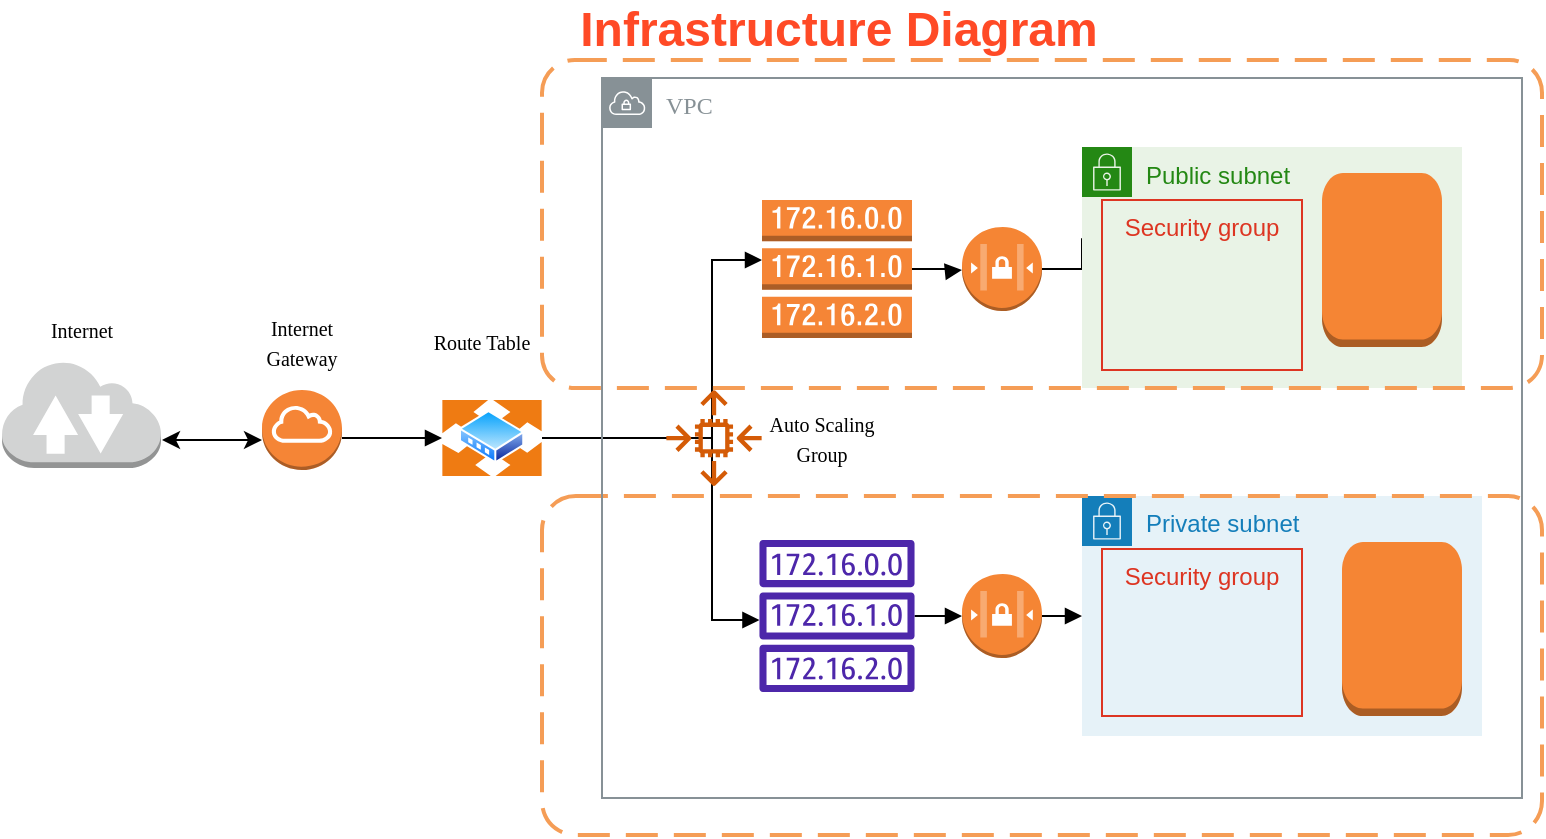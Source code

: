 <mxfile version="18.1.3" type="github">
  <diagram id="OaxhIE-Q87gZ6cyR5LAC" name="Page-1">
    <mxGraphModel dx="331" dy="177" grid="1" gridSize="10" guides="1" tooltips="1" connect="1" arrows="1" fold="1" page="1" pageScale="1" pageWidth="850" pageHeight="1100" math="0" shadow="0">
      <root>
        <mxCell id="0" />
        <mxCell id="1" parent="0" />
        <mxCell id="pzSt6tAUdHUx4kiziMoA-40" value="" style="outlineConnect=0;dashed=0;verticalLabelPosition=bottom;verticalAlign=top;align=center;html=1;shape=mxgraph.aws3.internet_2;fillColor=#D2D3D3;gradientColor=none;" parent="1" vertex="1">
          <mxGeometry x="20" y="220" width="79.5" height="54" as="geometry" />
        </mxCell>
        <mxCell id="pzSt6tAUdHUx4kiziMoA-69" value="" style="edgeStyle=orthogonalEdgeStyle;rounded=0;orthogonalLoop=1;jettySize=auto;html=1;endArrow=block;endFill=1;" parent="1" source="pzSt6tAUdHUx4kiziMoA-46" target="pzSt6tAUdHUx4kiziMoA-47" edge="1">
          <mxGeometry relative="1" as="geometry">
            <Array as="points">
              <mxPoint x="200" y="259" />
              <mxPoint x="200" y="259" />
            </Array>
            <mxPoint x="200" y="258" as="sourcePoint" />
          </mxGeometry>
        </mxCell>
        <mxCell id="pzSt6tAUdHUx4kiziMoA-46" value="" style="outlineConnect=0;dashed=0;verticalLabelPosition=bottom;verticalAlign=top;align=center;html=1;shape=mxgraph.aws3.internet_gateway;fillColor=#F58536;gradientColor=none;" parent="1" vertex="1">
          <mxGeometry x="150" y="235" width="40" height="40" as="geometry" />
        </mxCell>
        <mxCell id="pzSt6tAUdHUx4kiziMoA-70" value="" style="edgeStyle=orthogonalEdgeStyle;rounded=0;orthogonalLoop=1;jettySize=auto;html=1;endArrow=block;endFill=1;" parent="1" source="pzSt6tAUdHUx4kiziMoA-47" target="pzSt6tAUdHUx4kiziMoA-48" edge="1">
          <mxGeometry relative="1" as="geometry">
            <Array as="points">
              <mxPoint x="375" y="170" />
            </Array>
          </mxGeometry>
        </mxCell>
        <mxCell id="pzSt6tAUdHUx4kiziMoA-71" value="" style="edgeStyle=orthogonalEdgeStyle;rounded=0;orthogonalLoop=1;jettySize=auto;html=1;endArrow=block;endFill=1;" parent="1" source="pzSt6tAUdHUx4kiziMoA-47" target="pzSt6tAUdHUx4kiziMoA-49" edge="1">
          <mxGeometry relative="1" as="geometry">
            <Array as="points">
              <mxPoint x="375" y="350" />
            </Array>
          </mxGeometry>
        </mxCell>
        <mxCell id="pzSt6tAUdHUx4kiziMoA-47" value="" style="aspect=fixed;perimeter=ellipsePerimeter;html=1;align=center;shadow=0;dashed=0;spacingTop=3;image;image=img/lib/active_directory/router.svg;" parent="1" vertex="1">
          <mxGeometry x="240" y="240" width="50" height="38" as="geometry" />
        </mxCell>
        <mxCell id="pzSt6tAUdHUx4kiziMoA-74" value="" style="edgeStyle=orthogonalEdgeStyle;rounded=0;orthogonalLoop=1;jettySize=auto;html=1;endArrow=block;endFill=1;" parent="1" source="pzSt6tAUdHUx4kiziMoA-48" edge="1">
          <mxGeometry relative="1" as="geometry">
            <mxPoint x="500" y="175" as="targetPoint" />
          </mxGeometry>
        </mxCell>
        <mxCell id="pzSt6tAUdHUx4kiziMoA-48" value="" style="outlineConnect=0;dashed=0;verticalLabelPosition=bottom;verticalAlign=top;align=center;html=1;shape=mxgraph.aws3.route_table;fillColor=#F58536;gradientColor=none;" parent="1" vertex="1">
          <mxGeometry x="400" y="140" width="75" height="69" as="geometry" />
        </mxCell>
        <mxCell id="pzSt6tAUdHUx4kiziMoA-76" value="" style="edgeStyle=orthogonalEdgeStyle;rounded=0;orthogonalLoop=1;jettySize=auto;html=1;endArrow=block;endFill=1;entryX=0;entryY=0.5;entryDx=0;entryDy=0;entryPerimeter=0;" parent="1" source="pzSt6tAUdHUx4kiziMoA-49" target="pzSt6tAUdHUx4kiziMoA-51" edge="1">
          <mxGeometry relative="1" as="geometry" />
        </mxCell>
        <mxCell id="pzSt6tAUdHUx4kiziMoA-49" value="" style="sketch=0;outlineConnect=0;fontColor=#232F3E;gradientColor=none;fillColor=#4D27AA;strokeColor=none;dashed=0;verticalLabelPosition=bottom;verticalAlign=top;align=center;html=1;fontSize=12;fontStyle=0;aspect=fixed;pointerEvents=1;shape=mxgraph.aws4.route_table;" parent="1" vertex="1">
          <mxGeometry x="398.5" y="310" width="78" height="76" as="geometry" />
        </mxCell>
        <mxCell id="pzSt6tAUdHUx4kiziMoA-79" value="" style="edgeStyle=orthogonalEdgeStyle;rounded=0;orthogonalLoop=1;jettySize=auto;html=1;endArrow=block;endFill=1;entryX=-0.003;entryY=0.231;entryDx=0;entryDy=0;entryPerimeter=0;" parent="1" source="pzSt6tAUdHUx4kiziMoA-50" target="pzSt6tAUdHUx4kiziMoA-54" edge="1">
          <mxGeometry relative="1" as="geometry" />
        </mxCell>
        <mxCell id="pzSt6tAUdHUx4kiziMoA-50" value="" style="outlineConnect=0;dashed=0;verticalLabelPosition=bottom;verticalAlign=top;align=center;html=1;shape=mxgraph.aws3.network_access_controllist;fillColor=#F58534;gradientColor=none;" parent="1" vertex="1">
          <mxGeometry x="500" y="153.5" width="40" height="42" as="geometry" />
        </mxCell>
        <mxCell id="pzSt6tAUdHUx4kiziMoA-80" value="" style="edgeStyle=orthogonalEdgeStyle;rounded=0;orthogonalLoop=1;jettySize=auto;html=1;endArrow=block;endFill=1;" parent="1" source="pzSt6tAUdHUx4kiziMoA-51" edge="1">
          <mxGeometry relative="1" as="geometry">
            <mxPoint x="560" y="348" as="targetPoint" />
            <Array as="points">
              <mxPoint x="560" y="348" />
              <mxPoint x="560" y="348" />
            </Array>
          </mxGeometry>
        </mxCell>
        <mxCell id="pzSt6tAUdHUx4kiziMoA-51" value="" style="outlineConnect=0;dashed=0;verticalLabelPosition=bottom;verticalAlign=top;align=center;html=1;shape=mxgraph.aws3.network_access_controllist;fillColor=#F58534;gradientColor=none;" parent="1" vertex="1">
          <mxGeometry x="500" y="327" width="40" height="42" as="geometry" />
        </mxCell>
        <mxCell id="pzSt6tAUdHUx4kiziMoA-52" value="Public subnet" style="points=[[0,0],[0.25,0],[0.5,0],[0.75,0],[1,0],[1,0.25],[1,0.5],[1,0.75],[1,1],[0.75,1],[0.5,1],[0.25,1],[0,1],[0,0.75],[0,0.5],[0,0.25]];outlineConnect=0;gradientColor=none;html=1;whiteSpace=wrap;fontSize=12;fontStyle=0;container=1;pointerEvents=0;collapsible=0;recursiveResize=0;shape=mxgraph.aws4.group;grIcon=mxgraph.aws4.group_security_group;grStroke=0;strokeColor=#248814;fillColor=#E9F3E6;verticalAlign=top;align=left;spacingLeft=30;fontColor=#248814;dashed=0;" parent="1" vertex="1">
          <mxGeometry x="560" y="113.5" width="190" height="120.5" as="geometry" />
        </mxCell>
        <mxCell id="pzSt6tAUdHUx4kiziMoA-56" value="" style="outlineConnect=0;dashed=0;verticalLabelPosition=bottom;verticalAlign=top;align=center;html=1;shape=mxgraph.aws3.instance;fillColor=#F58534;gradientColor=none;" parent="pzSt6tAUdHUx4kiziMoA-52" vertex="1">
          <mxGeometry x="120" y="13" width="60" height="87" as="geometry" />
        </mxCell>
        <mxCell id="pzSt6tAUdHUx4kiziMoA-54" value="Security group" style="fillColor=none;strokeColor=#DD3522;verticalAlign=top;fontStyle=0;fontColor=#DD3522;" parent="pzSt6tAUdHUx4kiziMoA-52" vertex="1">
          <mxGeometry x="10" y="26.5" width="100" height="85" as="geometry" />
        </mxCell>
        <mxCell id="pzSt6tAUdHUx4kiziMoA-53" value="Private subnet" style="points=[[0,0],[0.25,0],[0.5,0],[0.75,0],[1,0],[1,0.25],[1,0.5],[1,0.75],[1,1],[0.75,1],[0.5,1],[0.25,1],[0,1],[0,0.75],[0,0.5],[0,0.25]];outlineConnect=0;gradientColor=none;html=1;whiteSpace=wrap;fontSize=12;fontStyle=0;container=1;pointerEvents=0;collapsible=0;recursiveResize=0;shape=mxgraph.aws4.group;grIcon=mxgraph.aws4.group_security_group;grStroke=0;strokeColor=#147EBA;fillColor=#E6F2F8;verticalAlign=top;align=left;spacingLeft=30;fontColor=#147EBA;dashed=0;" parent="1" vertex="1">
          <mxGeometry x="560" y="288" width="200" height="120" as="geometry" />
        </mxCell>
        <mxCell id="pzSt6tAUdHUx4kiziMoA-55" value="Security group" style="fillColor=none;strokeColor=#DD3522;verticalAlign=top;fontStyle=0;fontColor=#DD3522;" parent="pzSt6tAUdHUx4kiziMoA-53" vertex="1">
          <mxGeometry x="10" y="26.5" width="100" height="83.5" as="geometry" />
        </mxCell>
        <mxCell id="pzSt6tAUdHUx4kiziMoA-59" value="" style="outlineConnect=0;dashed=0;verticalLabelPosition=bottom;verticalAlign=top;align=center;html=1;shape=mxgraph.aws3.instance;fillColor=#F58534;gradientColor=none;" parent="pzSt6tAUdHUx4kiziMoA-53" vertex="1">
          <mxGeometry x="130" y="23" width="60" height="87" as="geometry" />
        </mxCell>
        <mxCell id="pzSt6tAUdHUx4kiziMoA-63" value="" style="endArrow=classic;startArrow=classic;html=1;rounded=0;" parent="1" edge="1">
          <mxGeometry width="50" height="50" relative="1" as="geometry">
            <mxPoint x="100" y="260" as="sourcePoint" />
            <mxPoint x="150" y="260" as="targetPoint" />
            <Array as="points" />
          </mxGeometry>
        </mxCell>
        <object label="" id="pzSt6tAUdHUx4kiziMoA-82">
          <mxCell style="rounded=1;arcSize=10;dashed=1;strokeColor=#F59D56;fillColor=none;gradientColor=none;dashPattern=8 4;strokeWidth=2;" parent="1" vertex="1">
            <mxGeometry x="290" y="288" width="500" height="169.5" as="geometry" />
          </mxCell>
        </object>
        <mxCell id="UaW0zsgc5Sa8PaZ4bMCv-1" value="" style="sketch=0;outlineConnect=0;fontColor=#232F3E;gradientColor=none;fillColor=#D45B07;strokeColor=none;dashed=0;verticalLabelPosition=bottom;verticalAlign=top;align=center;html=1;fontSize=12;fontStyle=0;aspect=fixed;pointerEvents=1;shape=mxgraph.aws4.auto_scaling2;" vertex="1" parent="1">
          <mxGeometry x="352" y="235" width="48" height="48" as="geometry" />
        </mxCell>
        <mxCell id="pzSt6tAUdHUx4kiziMoA-83" value="" style="rounded=1;arcSize=10;dashed=1;strokeColor=#F59D56;fillColor=none;gradientColor=none;dashPattern=8 4;strokeWidth=2;" parent="1" vertex="1">
          <mxGeometry x="290" y="70" width="500" height="164" as="geometry" />
        </mxCell>
        <mxCell id="UaW0zsgc5Sa8PaZ4bMCv-2" value="&lt;font color=&quot;#ff4a26&quot;&gt;Infrastructure Diagram&lt;/font&gt;" style="text;strokeColor=none;fillColor=none;html=1;fontSize=24;fontStyle=1;verticalAlign=middle;align=center;" vertex="1" parent="1">
          <mxGeometry x="296.75" y="40" width="281.5" height="30" as="geometry" />
        </mxCell>
        <mxCell id="UaW0zsgc5Sa8PaZ4bMCv-3" value="&lt;font color=&quot;#000000&quot; style=&quot;font-size: 10px;&quot; face=&quot;Verdana&quot;&gt;Internet&lt;/font&gt;" style="text;html=1;strokeColor=none;fillColor=none;align=center;verticalAlign=middle;whiteSpace=wrap;rounded=0;fontColor=#FF4A26;" vertex="1" parent="1">
          <mxGeometry x="29.75" y="190" width="60" height="30" as="geometry" />
        </mxCell>
        <mxCell id="UaW0zsgc5Sa8PaZ4bMCv-5" value="VPC" style="sketch=0;outlineConnect=0;gradientColor=none;html=1;whiteSpace=wrap;fontSize=12;fontStyle=0;shape=mxgraph.aws4.group;grIcon=mxgraph.aws4.group_vpc;strokeColor=#879196;fillColor=none;verticalAlign=top;align=left;spacingLeft=30;fontColor=#879196;dashed=0;fontFamily=Verdana;" vertex="1" parent="1">
          <mxGeometry x="320" y="79" width="460" height="360" as="geometry" />
        </mxCell>
        <mxCell id="UaW0zsgc5Sa8PaZ4bMCv-6" value="&lt;font color=&quot;#000000&quot; style=&quot;font-size: 10px;&quot; face=&quot;Verdana&quot;&gt;Internet Gateway&lt;/font&gt;" style="text;html=1;strokeColor=none;fillColor=none;align=center;verticalAlign=middle;whiteSpace=wrap;rounded=0;fontColor=#FF4A26;" vertex="1" parent="1">
          <mxGeometry x="140" y="195.5" width="60" height="30" as="geometry" />
        </mxCell>
        <mxCell id="UaW0zsgc5Sa8PaZ4bMCv-7" value="&lt;font color=&quot;#000000&quot; style=&quot;font-size: 10px;&quot; face=&quot;Verdana&quot;&gt;Route Table&lt;/font&gt;" style="text;html=1;strokeColor=none;fillColor=none;align=center;verticalAlign=middle;whiteSpace=wrap;rounded=0;fontColor=#FF4A26;" vertex="1" parent="1">
          <mxGeometry x="230" y="195.5" width="60" height="30" as="geometry" />
        </mxCell>
        <mxCell id="UaW0zsgc5Sa8PaZ4bMCv-8" value="&lt;font color=&quot;#000000&quot; style=&quot;font-size: 10px;&quot; face=&quot;Verdana&quot;&gt;Auto Scaling Group&lt;/font&gt;" style="text;html=1;strokeColor=none;fillColor=none;align=center;verticalAlign=middle;whiteSpace=wrap;rounded=0;fontColor=#FF4A26;" vertex="1" parent="1">
          <mxGeometry x="400" y="244" width="60" height="30" as="geometry" />
        </mxCell>
      </root>
    </mxGraphModel>
  </diagram>
</mxfile>
